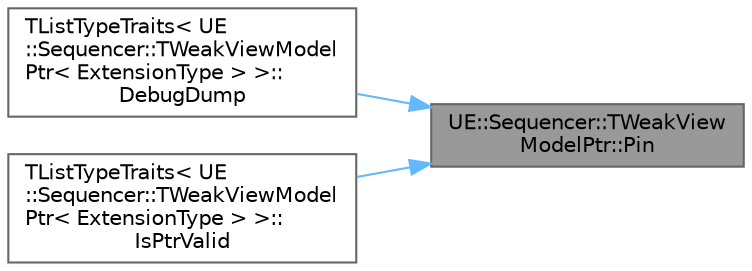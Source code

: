 digraph "UE::Sequencer::TWeakViewModelPtr::Pin"
{
 // INTERACTIVE_SVG=YES
 // LATEX_PDF_SIZE
  bgcolor="transparent";
  edge [fontname=Helvetica,fontsize=10,labelfontname=Helvetica,labelfontsize=10];
  node [fontname=Helvetica,fontsize=10,shape=box,height=0.2,width=0.4];
  rankdir="RL";
  Node1 [id="Node000001",label="UE::Sequencer::TWeakView\lModelPtr::Pin",height=0.2,width=0.4,color="gray40", fillcolor="grey60", style="filled", fontcolor="black",tooltip="Pin this weak view model ptr."];
  Node1 -> Node2 [id="edge1_Node000001_Node000002",dir="back",color="steelblue1",style="solid",tooltip=" "];
  Node2 [id="Node000002",label="TListTypeTraits\< UE\l::Sequencer::TWeakViewModel\lPtr\< ExtensionType \> \>::\lDebugDump",height=0.2,width=0.4,color="grey40", fillcolor="white", style="filled",URL="$d7/d53/structTListTypeTraits_3_01UE_1_1Sequencer_1_1TWeakViewModelPtr_3_01ExtensionType_01_4_01_4.html#a4810b96c7bfc1cf6874bc09cc538de16",tooltip=" "];
  Node1 -> Node3 [id="edge2_Node000001_Node000003",dir="back",color="steelblue1",style="solid",tooltip=" "];
  Node3 [id="Node000003",label="TListTypeTraits\< UE\l::Sequencer::TWeakViewModel\lPtr\< ExtensionType \> \>::\lIsPtrValid",height=0.2,width=0.4,color="grey40", fillcolor="white", style="filled",URL="$d7/d53/structTListTypeTraits_3_01UE_1_1Sequencer_1_1TWeakViewModelPtr_3_01ExtensionType_01_4_01_4.html#a568da93e4067d5d2625718747aacaf2d",tooltip=" "];
}
